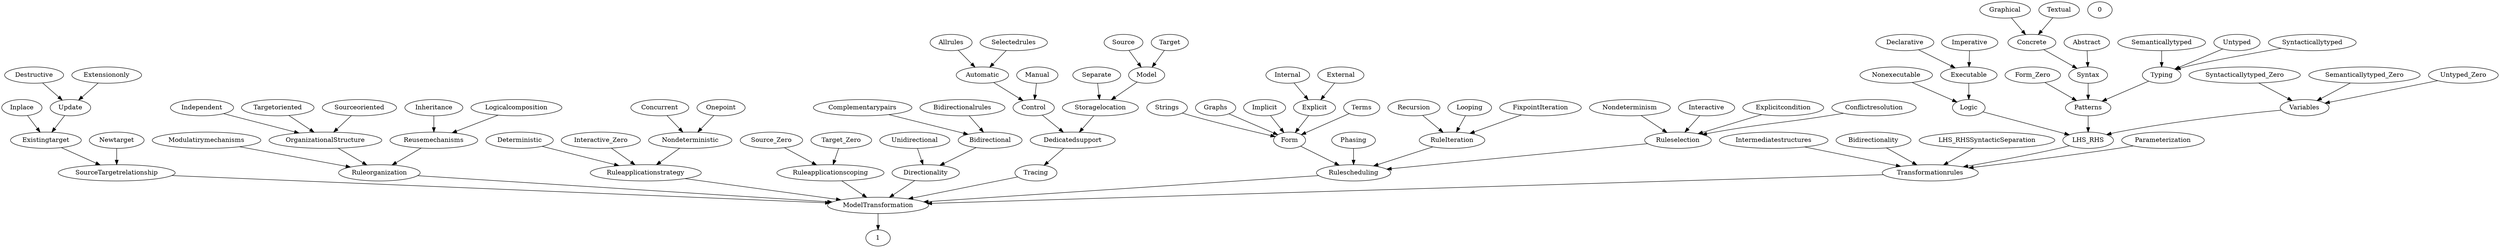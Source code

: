 digraph G {
  Untyped_Zero;
  Concrete;
  Graphical;
  Typing;
  Recursion;
  Automatic;
  Graphs;
  Syntacticallytyped_Zero;
  Phasing;
  Executable;
  Imperative;
  Looping;
  SourceTargetrelationship;
  Ruleorganization;
  Logic;
  Unidirectional;
  Source_Zero;
  Internal;
  Implicit;
  Targetoriented;
  Selectedrules;
  Nondeterminism;
  Ruleselection;
  1;
  Form_Zero;
  Concurrent;
  Complementarypairs;
  Form;
  Allrules;
  Ruleapplicationstrategy;
  Untyped;
  Textual;
  Reusemechanisms;
  External;
  Separate;
  Bidirectionalrules;
  Sourceoriented;
  Ruleapplicationscoping;
  Semanticallytyped_Zero;
  Nondeterministic;
  Target;
  Deterministic;
  Modulatirymechanisms;
  Interactive;
  Nonexecutable;
  ModelTransformation;
  OrganizationalStructure;
  FixpointIteration;
  Explicit;
  Destructive;
  Terms;
  Strings;
  RuleIteration;
  Interactive_Zero;
  Parameterization;
  Intermediatestructures;
  Syntax;
  Inheritance;
  Abstract;
  Existingtarget;
  Declarative;
  Bidirectional;
  Logicalcomposition;
  Explicitcondition;
  Control;
  0;
  LHS_RHS;
  Transformationrules;
  Variables;
  Syntacticallytyped;
  Bidirectionality;
  Model;
  Source;
  Inplace;
  Independent;
  Dedicatedsupport;
  Extensiononly;
  Target_Zero;
  Manual;
  Onepoint;
  Patterns;
  Semanticallytyped;
  Directionality;
  Update;
  Newtarget;
  LHS_RHSSyntacticSeparation;
  Tracing;
  Storagelocation;
  Conflictresolution;
  Rulescheduling;
  Existingtarget -> SourceTargetrelationship;
  Form -> Rulescheduling;
  Syntacticallytyped -> Typing;
  Allrules -> Automatic;
  Ruleorganization -> ModelTransformation;
  Interactive -> Ruleselection;
  Syntacticallytyped_Zero -> Variables;
  Abstract -> Syntax;
  Complementarypairs -> Bidirectional;
  Syntax -> Patterns;
  Form_Zero -> Patterns;
  Declarative -> Executable;
  Imperative -> Executable;
  Source -> Model;
  Sourceoriented -> OrganizationalStructure;
  ModelTransformation -> 1;
  Conflictresolution -> Ruleselection;
  Onepoint -> Nondeterministic;
  Concrete -> Syntax;
  Intermediatestructures -> Transformationrules;
  Ruleapplicationscoping -> ModelTransformation;
  Dedicatedsupport -> Tracing;
  Bidirectionalrules -> Bidirectional;
  Executable -> Logic;
  Modulatirymechanisms -> Ruleorganization;
  Implicit -> Form;
  Explicit -> Form;
  Patterns -> LHS_RHS;
  Bidirectionality -> Transformationrules;
  Destructive -> Update;
  Untyped -> Typing;
  External -> Explicit;
  Nonexecutable -> Logic;
  Graphs -> Form;
  Target_Zero -> Ruleapplicationscoping;
  Transformationrules -> ModelTransformation;
  Control -> Dedicatedsupport;
  Untyped_Zero -> Variables;
  Nondeterminism -> Ruleselection;
  Typing -> Patterns;
  LHS_RHSSyntacticSeparation -> Transformationrules;
  Source_Zero -> Ruleapplicationscoping;
  Manual -> Control;
  Ruleapplicationstrategy -> ModelTransformation;
  Recursion -> RuleIteration;
  Selectedrules -> Automatic;
  Parameterization -> Transformationrules;
  Newtarget -> SourceTargetrelationship;
  Phasing -> Rulescheduling;
  Logic -> LHS_RHS;
  Automatic -> Control;
  Logicalcomposition -> Reusemechanisms;
  Inheritance -> Reusemechanisms;
  Bidirectional -> Directionality;
  OrganizationalStructure -> Ruleorganization;
  Looping -> RuleIteration;
  Semanticallytyped -> Typing;
  Graphical -> Concrete;
  RuleIteration -> Rulescheduling;
  Strings -> Form;
  Terms -> Form;
  Semanticallytyped_Zero -> Variables;
  Reusemechanisms -> Ruleorganization;
  Rulescheduling -> ModelTransformation;
  Internal -> Explicit;
  SourceTargetrelationship -> ModelTransformation;
  Storagelocation -> Dedicatedsupport;
  Ruleselection -> Rulescheduling;
  Explicitcondition -> Ruleselection;
  Tracing -> ModelTransformation;
  FixpointIteration -> RuleIteration;
  Independent -> OrganizationalStructure;
  Nondeterministic -> Ruleapplicationstrategy;
  Concurrent -> Nondeterministic;
  Variables -> LHS_RHS;
  Targetoriented -> OrganizationalStructure;
  Update -> Existingtarget;
  Target -> Model;
  Extensiononly -> Update;
  Directionality -> ModelTransformation;
  Inplace -> Existingtarget;
  LHS_RHS -> Transformationrules;
  Textual -> Concrete;
  Deterministic -> Ruleapplicationstrategy;
  Model -> Storagelocation;
  Interactive_Zero -> Ruleapplicationstrategy;
  Unidirectional -> Directionality;
  Separate -> Storagelocation;
}
